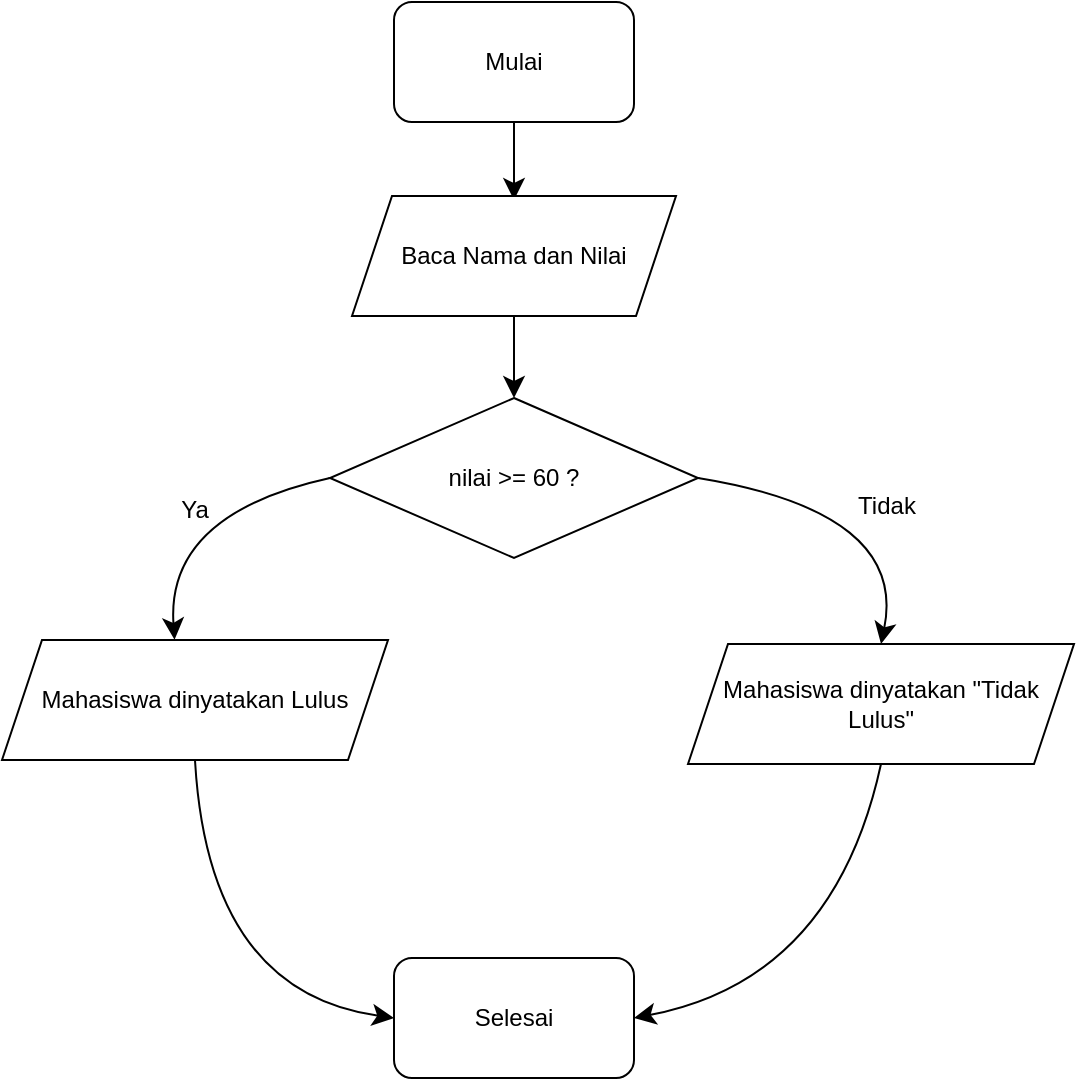 <mxfile version="24.4.8" type="device">
  <diagram name="Page-1" id="J7xd5RRbs9dGm1MDxF76">
    <mxGraphModel dx="1196" dy="1571" grid="0" gridSize="10" guides="1" tooltips="1" connect="1" arrows="1" fold="1" page="0" pageScale="1" pageWidth="850" pageHeight="1100" math="0" shadow="0">
      <root>
        <mxCell id="0" />
        <mxCell id="1" parent="0" />
        <mxCell id="cXKmblp1kb3mcMox8V4d-7" style="edgeStyle=none;curved=1;rounded=0;orthogonalLoop=1;jettySize=auto;html=1;fontSize=12;startSize=8;endSize=8;" edge="1" parent="1" source="cXKmblp1kb3mcMox8V4d-1">
          <mxGeometry relative="1" as="geometry">
            <mxPoint x="237" y="-11" as="targetPoint" />
          </mxGeometry>
        </mxCell>
        <mxCell id="cXKmblp1kb3mcMox8V4d-1" value="Mulai" style="rounded=1;whiteSpace=wrap;html=1;" vertex="1" parent="1">
          <mxGeometry x="177" y="-110" width="120" height="60" as="geometry" />
        </mxCell>
        <mxCell id="cXKmblp1kb3mcMox8V4d-2" value="Selesai" style="rounded=1;whiteSpace=wrap;html=1;" vertex="1" parent="1">
          <mxGeometry x="177" y="368" width="120" height="60" as="geometry" />
        </mxCell>
        <mxCell id="cXKmblp1kb3mcMox8V4d-18" style="edgeStyle=none;curved=1;rounded=0;orthogonalLoop=1;jettySize=auto;html=1;exitX=0.5;exitY=1;exitDx=0;exitDy=0;entryX=0.5;entryY=0;entryDx=0;entryDy=0;fontSize=12;startSize=8;endSize=8;" edge="1" parent="1" source="cXKmblp1kb3mcMox8V4d-11" target="cXKmblp1kb3mcMox8V4d-12">
          <mxGeometry relative="1" as="geometry" />
        </mxCell>
        <mxCell id="cXKmblp1kb3mcMox8V4d-11" value="Baca Nama dan Nilai" style="shape=parallelogram;perimeter=parallelogramPerimeter;whiteSpace=wrap;html=1;fixedSize=1;" vertex="1" parent="1">
          <mxGeometry x="156" y="-13" width="162" height="60" as="geometry" />
        </mxCell>
        <mxCell id="cXKmblp1kb3mcMox8V4d-20" style="edgeStyle=none;curved=1;rounded=0;orthogonalLoop=1;jettySize=auto;html=1;exitX=1;exitY=0.5;exitDx=0;exitDy=0;entryX=0.5;entryY=0;entryDx=0;entryDy=0;fontSize=12;startSize=8;endSize=8;" edge="1" parent="1" source="cXKmblp1kb3mcMox8V4d-12" target="cXKmblp1kb3mcMox8V4d-17">
          <mxGeometry relative="1" as="geometry">
            <Array as="points">
              <mxPoint x="434" y="145" />
            </Array>
          </mxGeometry>
        </mxCell>
        <mxCell id="cXKmblp1kb3mcMox8V4d-22" value="Tidak" style="edgeLabel;html=1;align=center;verticalAlign=middle;resizable=0;points=[];fontSize=12;" vertex="1" connectable="0" parent="cXKmblp1kb3mcMox8V4d-20">
          <mxGeometry x="0.091" y="1" relative="1" as="geometry">
            <mxPoint as="offset" />
          </mxGeometry>
        </mxCell>
        <mxCell id="cXKmblp1kb3mcMox8V4d-12" value="nilai &amp;gt;= 60 ?" style="rhombus;whiteSpace=wrap;html=1;" vertex="1" parent="1">
          <mxGeometry x="145" y="88" width="184" height="80" as="geometry" />
        </mxCell>
        <mxCell id="cXKmblp1kb3mcMox8V4d-24" style="edgeStyle=none;curved=1;rounded=0;orthogonalLoop=1;jettySize=auto;html=1;exitX=0.5;exitY=1;exitDx=0;exitDy=0;entryX=0;entryY=0.5;entryDx=0;entryDy=0;fontSize=12;startSize=8;endSize=8;" edge="1" parent="1" source="cXKmblp1kb3mcMox8V4d-16" target="cXKmblp1kb3mcMox8V4d-2">
          <mxGeometry relative="1" as="geometry">
            <Array as="points">
              <mxPoint x="84" y="385" />
            </Array>
          </mxGeometry>
        </mxCell>
        <mxCell id="cXKmblp1kb3mcMox8V4d-16" value="Mahasiswa dinyatakan Lulus" style="shape=parallelogram;perimeter=parallelogramPerimeter;whiteSpace=wrap;html=1;fixedSize=1;" vertex="1" parent="1">
          <mxGeometry x="-19" y="209" width="193" height="60" as="geometry" />
        </mxCell>
        <mxCell id="cXKmblp1kb3mcMox8V4d-25" style="edgeStyle=none;curved=1;rounded=0;orthogonalLoop=1;jettySize=auto;html=1;exitX=0.5;exitY=1;exitDx=0;exitDy=0;entryX=1;entryY=0.5;entryDx=0;entryDy=0;fontSize=12;startSize=8;endSize=8;" edge="1" parent="1" source="cXKmblp1kb3mcMox8V4d-17" target="cXKmblp1kb3mcMox8V4d-2">
          <mxGeometry relative="1" as="geometry">
            <Array as="points">
              <mxPoint x="397" y="379" />
            </Array>
          </mxGeometry>
        </mxCell>
        <mxCell id="cXKmblp1kb3mcMox8V4d-17" value="Mahasiswa dinyatakan &quot;Tidak Lulus&quot;" style="shape=parallelogram;perimeter=parallelogramPerimeter;whiteSpace=wrap;html=1;fixedSize=1;" vertex="1" parent="1">
          <mxGeometry x="324" y="211" width="193" height="60" as="geometry" />
        </mxCell>
        <mxCell id="cXKmblp1kb3mcMox8V4d-19" style="edgeStyle=none;curved=1;rounded=0;orthogonalLoop=1;jettySize=auto;html=1;exitX=0;exitY=0.5;exitDx=0;exitDy=0;entryX=0.447;entryY=-0.002;entryDx=0;entryDy=0;entryPerimeter=0;fontSize=12;startSize=8;endSize=8;" edge="1" parent="1" source="cXKmblp1kb3mcMox8V4d-12" target="cXKmblp1kb3mcMox8V4d-16">
          <mxGeometry relative="1" as="geometry">
            <Array as="points">
              <mxPoint x="63" y="146" />
            </Array>
          </mxGeometry>
        </mxCell>
        <mxCell id="cXKmblp1kb3mcMox8V4d-21" value="Ya" style="edgeLabel;html=1;align=center;verticalAlign=middle;resizable=0;points=[];fontSize=12;" vertex="1" connectable="0" parent="cXKmblp1kb3mcMox8V4d-19">
          <mxGeometry x="-0.049" y="1" relative="1" as="geometry">
            <mxPoint as="offset" />
          </mxGeometry>
        </mxCell>
      </root>
    </mxGraphModel>
  </diagram>
</mxfile>
